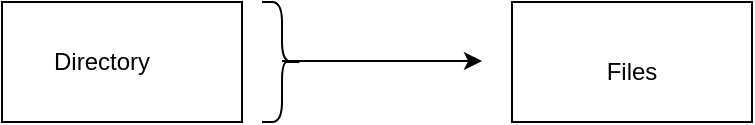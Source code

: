 <mxfile version="20.6.0" type="github"><diagram id="90OxlTfabWh3suTO56pD" name="Page-1"><mxGraphModel dx="2062" dy="1076" grid="1" gridSize="10" guides="1" tooltips="1" connect="1" arrows="1" fold="1" page="1" pageScale="1" pageWidth="850" pageHeight="1100" math="0" shadow="0"><root><mxCell id="0"/><mxCell id="1" parent="0"/><mxCell id="KfsXTN2_9H7vYMsBsxkK-1" value="" style="rounded=0;whiteSpace=wrap;html=1;" vertex="1" parent="1"><mxGeometry x="110" y="480" width="120" height="60" as="geometry"/></mxCell><mxCell id="KfsXTN2_9H7vYMsBsxkK-2" value="" style="rounded=0;whiteSpace=wrap;html=1;" vertex="1" parent="1"><mxGeometry x="365" y="480" width="120" height="60" as="geometry"/></mxCell><mxCell id="KfsXTN2_9H7vYMsBsxkK-3" value="&lt;div&gt;Directory&lt;/div&gt;" style="text;html=1;strokeColor=none;fillColor=none;align=center;verticalAlign=middle;whiteSpace=wrap;rounded=0;" vertex="1" parent="1"><mxGeometry x="130" y="495" width="60" height="30" as="geometry"/></mxCell><mxCell id="KfsXTN2_9H7vYMsBsxkK-4" value="&lt;div&gt;Files&lt;/div&gt;" style="text;html=1;strokeColor=none;fillColor=none;align=center;verticalAlign=middle;whiteSpace=wrap;rounded=0;" vertex="1" parent="1"><mxGeometry x="395" y="500" width="60" height="30" as="geometry"/></mxCell><mxCell id="KfsXTN2_9H7vYMsBsxkK-5" value="" style="shape=curlyBracket;whiteSpace=wrap;html=1;rounded=1;flipH=1;labelPosition=right;verticalLabelPosition=middle;align=left;verticalAlign=middle;size=0.5;" vertex="1" parent="1"><mxGeometry x="240" y="480" width="20" height="60" as="geometry"/></mxCell><mxCell id="KfsXTN2_9H7vYMsBsxkK-11" value="" style="endArrow=classic;html=1;rounded=0;" edge="1" parent="1"><mxGeometry relative="1" as="geometry"><mxPoint x="250" y="509.5" as="sourcePoint"/><mxPoint x="350" y="509.5" as="targetPoint"/></mxGeometry></mxCell></root></mxGraphModel></diagram></mxfile>